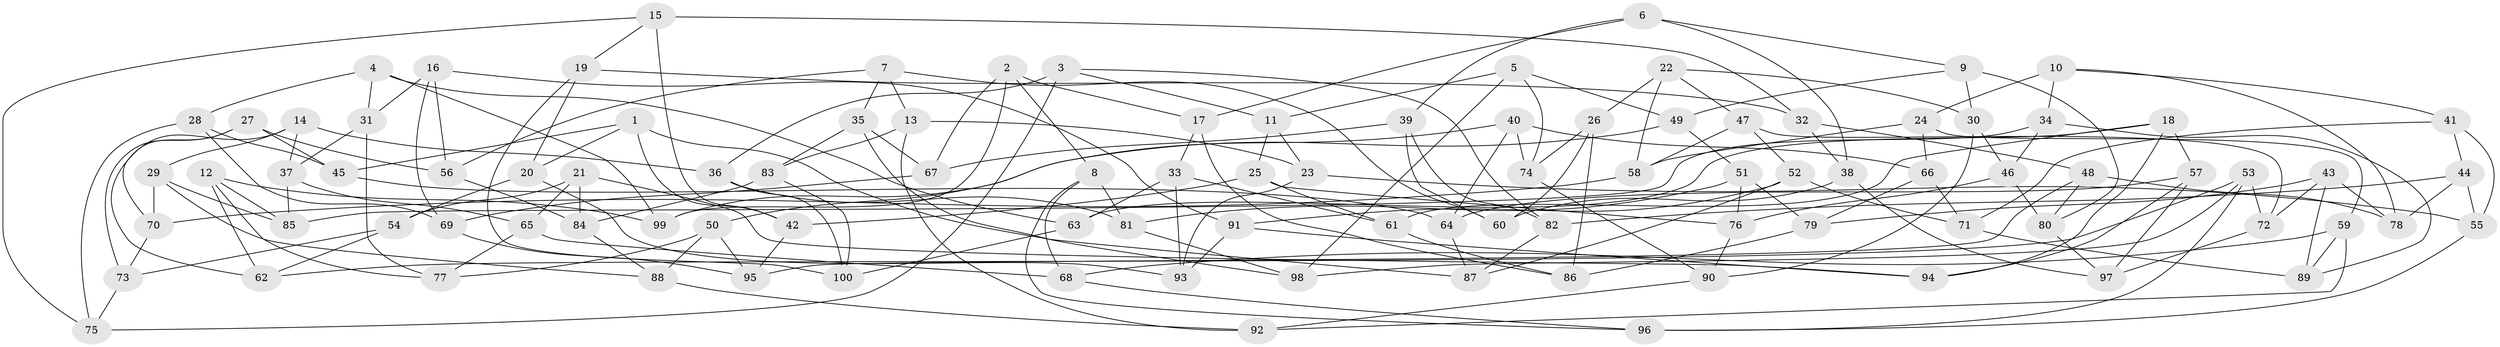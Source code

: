 // Generated by graph-tools (version 1.1) at 2025/59/03/09/25 04:59:32]
// undirected, 100 vertices, 200 edges
graph export_dot {
graph [start="1"]
  node [color=gray90,style=filled];
  1;
  2;
  3;
  4;
  5;
  6;
  7;
  8;
  9;
  10;
  11;
  12;
  13;
  14;
  15;
  16;
  17;
  18;
  19;
  20;
  21;
  22;
  23;
  24;
  25;
  26;
  27;
  28;
  29;
  30;
  31;
  32;
  33;
  34;
  35;
  36;
  37;
  38;
  39;
  40;
  41;
  42;
  43;
  44;
  45;
  46;
  47;
  48;
  49;
  50;
  51;
  52;
  53;
  54;
  55;
  56;
  57;
  58;
  59;
  60;
  61;
  62;
  63;
  64;
  65;
  66;
  67;
  68;
  69;
  70;
  71;
  72;
  73;
  74;
  75;
  76;
  77;
  78;
  79;
  80;
  81;
  82;
  83;
  84;
  85;
  86;
  87;
  88;
  89;
  90;
  91;
  92;
  93;
  94;
  95;
  96;
  97;
  98;
  99;
  100;
  1 -- 45;
  1 -- 42;
  1 -- 87;
  1 -- 20;
  2 -- 8;
  2 -- 99;
  2 -- 67;
  2 -- 17;
  3 -- 82;
  3 -- 36;
  3 -- 11;
  3 -- 75;
  4 -- 63;
  4 -- 99;
  4 -- 28;
  4 -- 31;
  5 -- 49;
  5 -- 11;
  5 -- 98;
  5 -- 74;
  6 -- 17;
  6 -- 9;
  6 -- 39;
  6 -- 38;
  7 -- 56;
  7 -- 60;
  7 -- 13;
  7 -- 35;
  8 -- 81;
  8 -- 68;
  8 -- 96;
  9 -- 30;
  9 -- 49;
  9 -- 80;
  10 -- 34;
  10 -- 78;
  10 -- 41;
  10 -- 24;
  11 -- 23;
  11 -- 25;
  12 -- 77;
  12 -- 99;
  12 -- 85;
  12 -- 62;
  13 -- 23;
  13 -- 92;
  13 -- 83;
  14 -- 62;
  14 -- 37;
  14 -- 29;
  14 -- 36;
  15 -- 32;
  15 -- 75;
  15 -- 19;
  15 -- 42;
  16 -- 56;
  16 -- 31;
  16 -- 91;
  16 -- 69;
  17 -- 33;
  17 -- 86;
  18 -- 61;
  18 -- 63;
  18 -- 57;
  18 -- 94;
  19 -- 20;
  19 -- 32;
  19 -- 100;
  20 -- 54;
  20 -- 93;
  21 -- 65;
  21 -- 54;
  21 -- 84;
  21 -- 94;
  22 -- 26;
  22 -- 58;
  22 -- 30;
  22 -- 47;
  23 -- 93;
  23 -- 55;
  24 -- 59;
  24 -- 66;
  24 -- 58;
  25 -- 61;
  25 -- 76;
  25 -- 42;
  26 -- 60;
  26 -- 86;
  26 -- 74;
  27 -- 73;
  27 -- 56;
  27 -- 70;
  27 -- 45;
  28 -- 69;
  28 -- 45;
  28 -- 75;
  29 -- 85;
  29 -- 88;
  29 -- 70;
  30 -- 90;
  30 -- 46;
  31 -- 77;
  31 -- 37;
  32 -- 38;
  32 -- 48;
  33 -- 93;
  33 -- 63;
  33 -- 61;
  34 -- 89;
  34 -- 46;
  34 -- 85;
  35 -- 83;
  35 -- 67;
  35 -- 98;
  36 -- 81;
  36 -- 100;
  37 -- 65;
  37 -- 85;
  38 -- 97;
  38 -- 60;
  39 -- 67;
  39 -- 60;
  39 -- 82;
  40 -- 64;
  40 -- 74;
  40 -- 66;
  40 -- 50;
  41 -- 55;
  41 -- 71;
  41 -- 44;
  42 -- 95;
  43 -- 78;
  43 -- 72;
  43 -- 89;
  43 -- 79;
  44 -- 82;
  44 -- 55;
  44 -- 78;
  45 -- 64;
  46 -- 80;
  46 -- 76;
  47 -- 72;
  47 -- 58;
  47 -- 52;
  48 -- 95;
  48 -- 78;
  48 -- 80;
  49 -- 51;
  49 -- 99;
  50 -- 77;
  50 -- 95;
  50 -- 88;
  51 -- 79;
  51 -- 76;
  51 -- 81;
  52 -- 87;
  52 -- 91;
  52 -- 71;
  53 -- 96;
  53 -- 72;
  53 -- 62;
  53 -- 98;
  54 -- 62;
  54 -- 73;
  55 -- 96;
  56 -- 84;
  57 -- 97;
  57 -- 64;
  57 -- 94;
  58 -- 70;
  59 -- 89;
  59 -- 92;
  59 -- 68;
  61 -- 86;
  63 -- 100;
  64 -- 87;
  65 -- 77;
  65 -- 68;
  66 -- 71;
  66 -- 79;
  67 -- 69;
  68 -- 96;
  69 -- 95;
  70 -- 73;
  71 -- 89;
  72 -- 97;
  73 -- 75;
  74 -- 90;
  76 -- 90;
  79 -- 86;
  80 -- 97;
  81 -- 98;
  82 -- 87;
  83 -- 84;
  83 -- 100;
  84 -- 88;
  88 -- 92;
  90 -- 92;
  91 -- 93;
  91 -- 94;
}

